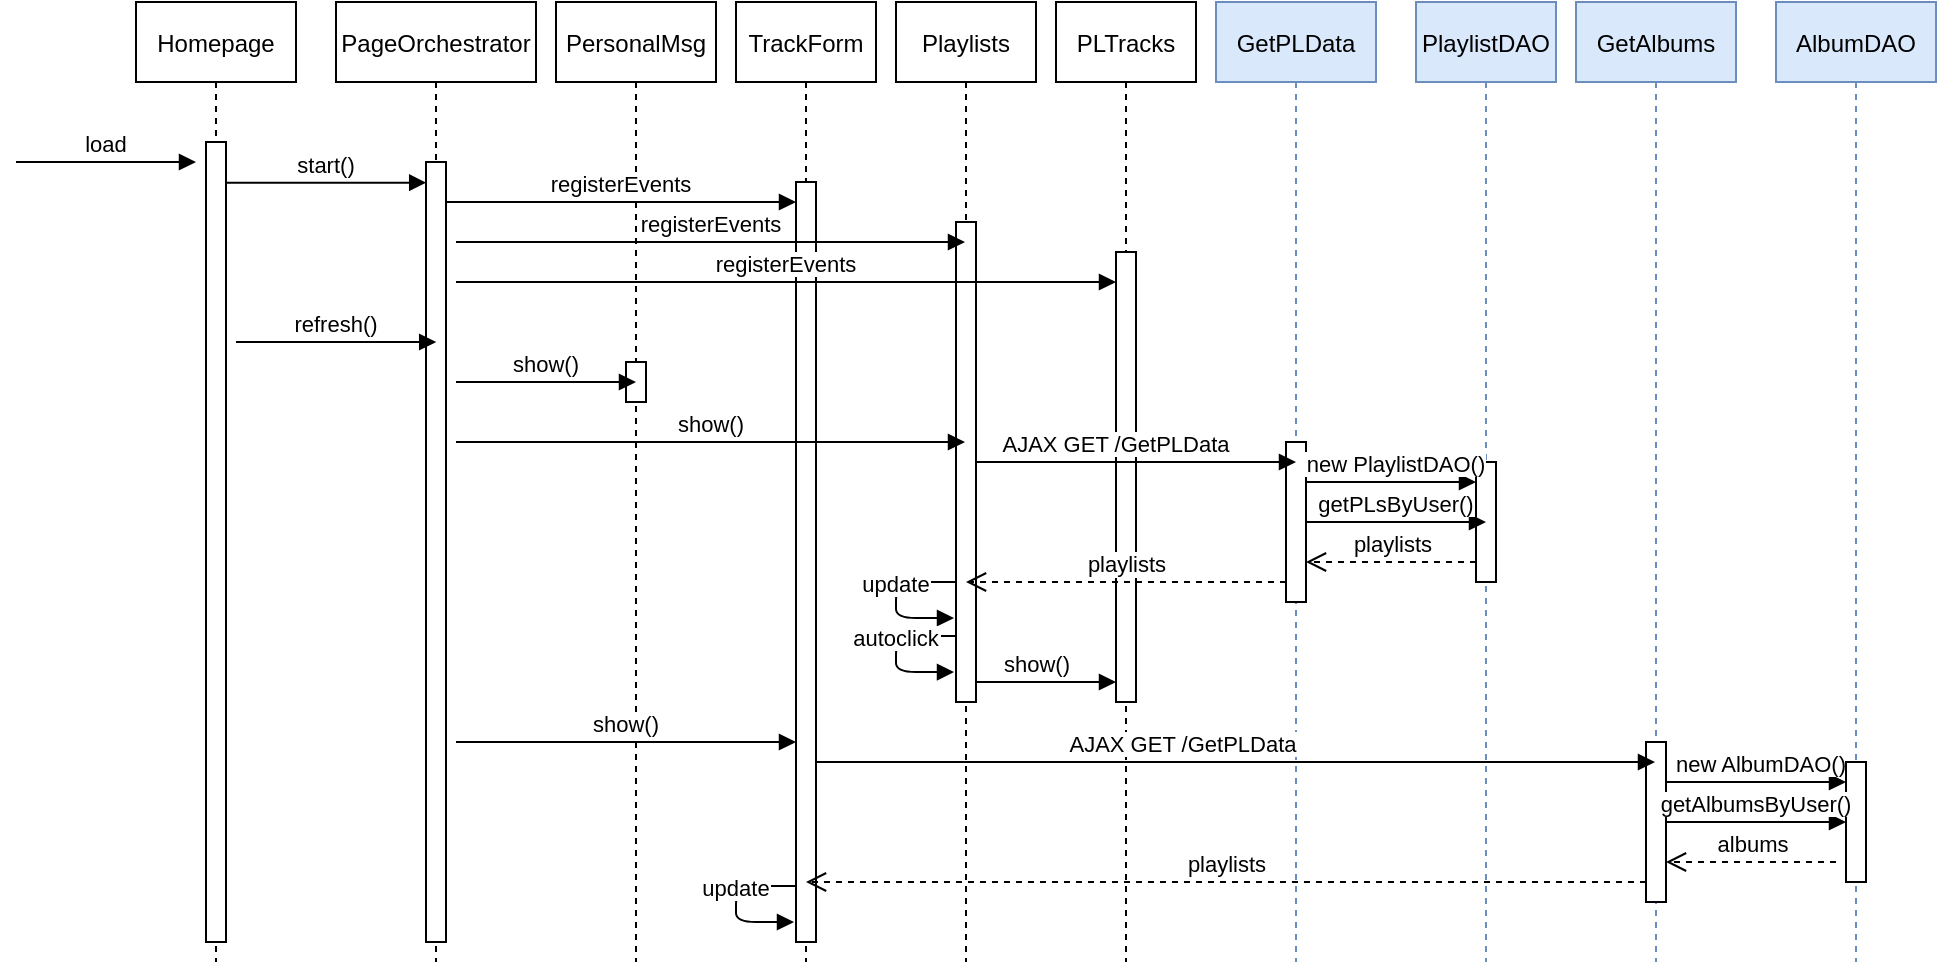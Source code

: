 <mxfile version="14.7.3" type="device"><diagram id="kgpKYQtTHZ0yAKxKKP6v" name="Page-1"><mxGraphModel dx="1185" dy="659" grid="1" gridSize="10" guides="1" tooltips="1" connect="1" arrows="1" fold="1" page="1" pageScale="1" pageWidth="1100" pageHeight="850" math="0" shadow="0"><root><mxCell id="0"/><mxCell id="1" parent="0"/><mxCell id="3nuBFxr9cyL0pnOWT2aG-1" value="Homepage" style="shape=umlLifeline;perimeter=lifelinePerimeter;container=1;collapsible=0;recursiveResize=0;rounded=0;shadow=0;strokeWidth=1;" parent="1" vertex="1"><mxGeometry x="110" y="90" width="80" height="480" as="geometry"/></mxCell><mxCell id="3nuBFxr9cyL0pnOWT2aG-2" value="" style="points=[];perimeter=orthogonalPerimeter;rounded=0;shadow=0;strokeWidth=1;" parent="3nuBFxr9cyL0pnOWT2aG-1" vertex="1"><mxGeometry x="35" y="70" width="10" height="400" as="geometry"/></mxCell><mxCell id="3nuBFxr9cyL0pnOWT2aG-5" value="PageOrchestrator" style="shape=umlLifeline;perimeter=lifelinePerimeter;container=1;collapsible=0;recursiveResize=0;rounded=0;shadow=0;strokeWidth=1;" parent="1" vertex="1"><mxGeometry x="210" y="90" width="100" height="480" as="geometry"/></mxCell><mxCell id="3nuBFxr9cyL0pnOWT2aG-6" value="" style="points=[];perimeter=orthogonalPerimeter;rounded=0;shadow=0;strokeWidth=1;" parent="3nuBFxr9cyL0pnOWT2aG-5" vertex="1"><mxGeometry x="45" y="80" width="10" height="390" as="geometry"/></mxCell><mxCell id="3nuBFxr9cyL0pnOWT2aG-8" value="start()" style="verticalAlign=bottom;endArrow=block;entryX=0.01;entryY=0.051;shadow=0;strokeWidth=1;entryDx=0;entryDy=0;entryPerimeter=0;" parent="1" edge="1"><mxGeometry relative="1" as="geometry"><mxPoint x="155" y="180.32" as="sourcePoint"/><mxPoint x="255.1" y="180.32" as="targetPoint"/></mxGeometry></mxCell><mxCell id="G642u4ZdYP5A9BZXHnk5-1" value="load" style="verticalAlign=bottom;endArrow=block;entryX=0;entryY=0;shadow=0;strokeWidth=1;" edge="1" parent="1"><mxGeometry relative="1" as="geometry"><mxPoint x="50" y="170" as="sourcePoint"/><mxPoint x="140" y="170" as="targetPoint"/></mxGeometry></mxCell><mxCell id="G642u4ZdYP5A9BZXHnk5-5" value="PersonalMsg" style="shape=umlLifeline;perimeter=lifelinePerimeter;container=1;collapsible=0;recursiveResize=0;rounded=0;shadow=0;strokeWidth=1;" vertex="1" parent="1"><mxGeometry x="320" y="90" width="80" height="480" as="geometry"/></mxCell><mxCell id="G642u4ZdYP5A9BZXHnk5-6" value="" style="points=[];perimeter=orthogonalPerimeter;rounded=0;shadow=0;strokeWidth=1;" vertex="1" parent="G642u4ZdYP5A9BZXHnk5-5"><mxGeometry x="35" y="180" width="10" height="20" as="geometry"/></mxCell><mxCell id="G642u4ZdYP5A9BZXHnk5-8" value="TrackForm" style="shape=umlLifeline;perimeter=lifelinePerimeter;container=1;collapsible=0;recursiveResize=0;rounded=0;shadow=0;strokeWidth=1;" vertex="1" parent="1"><mxGeometry x="410" y="90" width="70" height="480" as="geometry"/></mxCell><mxCell id="G642u4ZdYP5A9BZXHnk5-9" value="" style="points=[];perimeter=orthogonalPerimeter;rounded=0;shadow=0;strokeWidth=1;" vertex="1" parent="G642u4ZdYP5A9BZXHnk5-8"><mxGeometry x="30" y="90" width="10" height="380" as="geometry"/></mxCell><mxCell id="G642u4ZdYP5A9BZXHnk5-10" value="Playlists" style="shape=umlLifeline;perimeter=lifelinePerimeter;container=1;collapsible=0;recursiveResize=0;rounded=0;shadow=0;strokeWidth=1;" vertex="1" parent="1"><mxGeometry x="490" y="90" width="70" height="480" as="geometry"/></mxCell><mxCell id="G642u4ZdYP5A9BZXHnk5-11" value="" style="points=[];perimeter=orthogonalPerimeter;rounded=0;shadow=0;strokeWidth=1;" vertex="1" parent="G642u4ZdYP5A9BZXHnk5-10"><mxGeometry x="30" y="110" width="10" height="240" as="geometry"/></mxCell><mxCell id="G642u4ZdYP5A9BZXHnk5-12" value="registerEvents" style="verticalAlign=bottom;endArrow=block;shadow=0;strokeWidth=1;" edge="1" parent="1" target="G642u4ZdYP5A9BZXHnk5-9"><mxGeometry relative="1" as="geometry"><mxPoint x="265" y="190.0" as="sourcePoint"/><mxPoint x="365.1" y="190.0" as="targetPoint"/></mxGeometry></mxCell><mxCell id="G642u4ZdYP5A9BZXHnk5-20" value="PLTracks" style="shape=umlLifeline;perimeter=lifelinePerimeter;container=1;collapsible=0;recursiveResize=0;rounded=0;shadow=0;strokeWidth=1;" vertex="1" parent="1"><mxGeometry x="570" y="90" width="70" height="480" as="geometry"/></mxCell><mxCell id="G642u4ZdYP5A9BZXHnk5-21" value="" style="points=[];perimeter=orthogonalPerimeter;rounded=0;shadow=0;strokeWidth=1;" vertex="1" parent="G642u4ZdYP5A9BZXHnk5-20"><mxGeometry x="30" y="125" width="10" height="225" as="geometry"/></mxCell><mxCell id="G642u4ZdYP5A9BZXHnk5-22" value="registerEvents" style="verticalAlign=bottom;endArrow=block;shadow=0;strokeWidth=1;" edge="1" parent="1" target="G642u4ZdYP5A9BZXHnk5-10"><mxGeometry relative="1" as="geometry"><mxPoint x="270" y="210" as="sourcePoint"/><mxPoint x="370.1" y="210" as="targetPoint"/></mxGeometry></mxCell><mxCell id="G642u4ZdYP5A9BZXHnk5-23" value="registerEvents" style="verticalAlign=bottom;endArrow=block;shadow=0;strokeWidth=1;" edge="1" parent="1" target="G642u4ZdYP5A9BZXHnk5-21"><mxGeometry relative="1" as="geometry"><mxPoint x="270" y="230" as="sourcePoint"/><mxPoint x="370.1" y="230" as="targetPoint"/></mxGeometry></mxCell><mxCell id="G642u4ZdYP5A9BZXHnk5-24" value="show()" style="verticalAlign=bottom;endArrow=block;shadow=0;strokeWidth=1;" edge="1" parent="1"><mxGeometry relative="1" as="geometry"><mxPoint x="270" y="280.0" as="sourcePoint"/><mxPoint x="360" y="280" as="targetPoint"/></mxGeometry></mxCell><mxCell id="G642u4ZdYP5A9BZXHnk5-25" value="refresh()" style="verticalAlign=bottom;endArrow=block;entryX=0.01;entryY=0.051;shadow=0;strokeWidth=1;entryDx=0;entryDy=0;entryPerimeter=0;" edge="1" parent="1"><mxGeometry relative="1" as="geometry"><mxPoint x="160" y="260.0" as="sourcePoint"/><mxPoint x="260.1" y="260.0" as="targetPoint"/></mxGeometry></mxCell><mxCell id="G642u4ZdYP5A9BZXHnk5-27" value="GetPLData" style="shape=umlLifeline;perimeter=lifelinePerimeter;container=1;collapsible=0;recursiveResize=0;rounded=0;shadow=0;strokeWidth=1;fillColor=#dae8fc;strokeColor=#6c8ebf;" vertex="1" parent="1"><mxGeometry x="650" y="90" width="80" height="480" as="geometry"/></mxCell><mxCell id="G642u4ZdYP5A9BZXHnk5-28" value="" style="points=[];perimeter=orthogonalPerimeter;rounded=0;shadow=0;strokeWidth=1;" vertex="1" parent="G642u4ZdYP5A9BZXHnk5-27"><mxGeometry x="35" y="220" width="10" height="80" as="geometry"/></mxCell><mxCell id="G642u4ZdYP5A9BZXHnk5-29" value="PlaylistDAO" style="shape=umlLifeline;perimeter=lifelinePerimeter;container=1;collapsible=0;recursiveResize=0;rounded=0;shadow=0;strokeWidth=1;fillColor=#dae8fc;strokeColor=#6c8ebf;" vertex="1" parent="1"><mxGeometry x="750" y="90" width="70" height="480" as="geometry"/></mxCell><mxCell id="G642u4ZdYP5A9BZXHnk5-30" value="" style="points=[];perimeter=orthogonalPerimeter;rounded=0;shadow=0;strokeWidth=1;" vertex="1" parent="G642u4ZdYP5A9BZXHnk5-29"><mxGeometry x="30" y="230" width="10" height="60" as="geometry"/></mxCell><mxCell id="G642u4ZdYP5A9BZXHnk5-34" value="show()" style="verticalAlign=bottom;endArrow=block;shadow=0;strokeWidth=1;" edge="1" parent="1" target="G642u4ZdYP5A9BZXHnk5-10"><mxGeometry relative="1" as="geometry"><mxPoint x="270" y="310.0" as="sourcePoint"/><mxPoint x="360" y="310" as="targetPoint"/></mxGeometry></mxCell><mxCell id="G642u4ZdYP5A9BZXHnk5-35" value="AJAX GET /GetPLData" style="verticalAlign=bottom;endArrow=block;shadow=0;strokeWidth=1;" edge="1" parent="1"><mxGeometry x="-0.125" relative="1" as="geometry"><mxPoint x="530" y="320" as="sourcePoint"/><mxPoint x="690" y="320" as="targetPoint"/><mxPoint as="offset"/></mxGeometry></mxCell><mxCell id="G642u4ZdYP5A9BZXHnk5-36" value="new PlaylistDAO()" style="verticalAlign=bottom;endArrow=block;shadow=0;strokeWidth=1;" edge="1" parent="1" target="G642u4ZdYP5A9BZXHnk5-30"><mxGeometry x="0.059" relative="1" as="geometry"><mxPoint x="695" y="330" as="sourcePoint"/><mxPoint x="770" y="330" as="targetPoint"/><mxPoint as="offset"/></mxGeometry></mxCell><mxCell id="G642u4ZdYP5A9BZXHnk5-37" value="getPLsByUser()" style="verticalAlign=bottom;endArrow=block;shadow=0;strokeWidth=1;" edge="1" parent="1" source="G642u4ZdYP5A9BZXHnk5-28"><mxGeometry relative="1" as="geometry"><mxPoint x="700" y="350" as="sourcePoint"/><mxPoint x="785" y="350" as="targetPoint"/><mxPoint as="offset"/></mxGeometry></mxCell><mxCell id="G642u4ZdYP5A9BZXHnk5-38" value="GetAlbums" style="shape=umlLifeline;perimeter=lifelinePerimeter;container=1;collapsible=0;recursiveResize=0;rounded=0;shadow=0;strokeWidth=1;fillColor=#dae8fc;strokeColor=#6c8ebf;" vertex="1" parent="1"><mxGeometry x="830" y="90" width="80" height="480" as="geometry"/></mxCell><mxCell id="G642u4ZdYP5A9BZXHnk5-39" value="" style="points=[];perimeter=orthogonalPerimeter;rounded=0;shadow=0;strokeWidth=1;" vertex="1" parent="G642u4ZdYP5A9BZXHnk5-38"><mxGeometry x="35" y="370" width="10" height="50" as="geometry"/></mxCell><mxCell id="G642u4ZdYP5A9BZXHnk5-49" value="" style="points=[];perimeter=orthogonalPerimeter;rounded=0;shadow=0;strokeWidth=1;" vertex="1" parent="G642u4ZdYP5A9BZXHnk5-38"><mxGeometry x="35" y="370" width="10" height="50" as="geometry"/></mxCell><mxCell id="G642u4ZdYP5A9BZXHnk5-52" value="" style="points=[];perimeter=orthogonalPerimeter;rounded=0;shadow=0;strokeWidth=1;" vertex="1" parent="G642u4ZdYP5A9BZXHnk5-38"><mxGeometry x="35" y="370" width="10" height="80" as="geometry"/></mxCell><mxCell id="G642u4ZdYP5A9BZXHnk5-53" value="new AlbumDAO()" style="verticalAlign=bottom;endArrow=block;shadow=0;strokeWidth=1;" edge="1" parent="G642u4ZdYP5A9BZXHnk5-38" target="G642u4ZdYP5A9BZXHnk5-50"><mxGeometry x="0.059" relative="1" as="geometry"><mxPoint x="45" y="390" as="sourcePoint"/><mxPoint x="150" y="390" as="targetPoint"/><mxPoint as="offset"/></mxGeometry></mxCell><mxCell id="G642u4ZdYP5A9BZXHnk5-55" value="albums" style="html=1;verticalAlign=bottom;endArrow=open;dashed=1;endSize=8;" edge="1" parent="G642u4ZdYP5A9BZXHnk5-38" target="G642u4ZdYP5A9BZXHnk5-52"><mxGeometry relative="1" as="geometry"><mxPoint x="130" y="430" as="sourcePoint"/><mxPoint x="50" y="430" as="targetPoint"/></mxGeometry></mxCell><mxCell id="G642u4ZdYP5A9BZXHnk5-40" value="AlbumDAO" style="shape=umlLifeline;perimeter=lifelinePerimeter;container=1;collapsible=0;recursiveResize=0;rounded=0;shadow=0;strokeWidth=1;fillColor=#dae8fc;strokeColor=#6c8ebf;" vertex="1" parent="1"><mxGeometry x="930" y="90" width="80" height="480" as="geometry"/></mxCell><mxCell id="G642u4ZdYP5A9BZXHnk5-42" value="playlists" style="html=1;verticalAlign=bottom;endArrow=open;dashed=1;endSize=8;" edge="1" parent="1" target="G642u4ZdYP5A9BZXHnk5-28"><mxGeometry relative="1" as="geometry"><mxPoint x="780" y="370" as="sourcePoint"/><mxPoint x="700" y="370" as="targetPoint"/></mxGeometry></mxCell><mxCell id="G642u4ZdYP5A9BZXHnk5-43" value="playlists" style="html=1;verticalAlign=bottom;endArrow=open;dashed=1;endSize=8;" edge="1" parent="1" target="G642u4ZdYP5A9BZXHnk5-10"><mxGeometry relative="1" as="geometry"><mxPoint x="685" y="380" as="sourcePoint"/><mxPoint x="600" y="380" as="targetPoint"/></mxGeometry></mxCell><mxCell id="G642u4ZdYP5A9BZXHnk5-44" value="update" style="verticalAlign=bottom;endArrow=block;shadow=0;strokeWidth=1;" edge="1" parent="1"><mxGeometry x="0.039" relative="1" as="geometry"><mxPoint x="520" y="380" as="sourcePoint"/><mxPoint x="519" y="398" as="targetPoint"/><mxPoint as="offset"/><Array as="points"><mxPoint x="490" y="380"/><mxPoint x="490" y="398"/></Array></mxGeometry></mxCell><mxCell id="G642u4ZdYP5A9BZXHnk5-45" value="autoclick" style="verticalAlign=bottom;endArrow=block;shadow=0;strokeWidth=1;entryX=-0.1;entryY=0.943;entryDx=0;entryDy=0;entryPerimeter=0;" edge="1" parent="1"><mxGeometry x="0.039" relative="1" as="geometry"><mxPoint x="520" y="407" as="sourcePoint"/><mxPoint x="519" y="425.03" as="targetPoint"/><mxPoint as="offset"/><Array as="points"><mxPoint x="490" y="407"/><mxPoint x="490" y="425"/></Array></mxGeometry></mxCell><mxCell id="G642u4ZdYP5A9BZXHnk5-46" value="show()" style="verticalAlign=bottom;endArrow=block;shadow=0;strokeWidth=1;" edge="1" parent="1"><mxGeometry x="-0.125" relative="1" as="geometry"><mxPoint x="530" y="430" as="sourcePoint"/><mxPoint x="600" y="430" as="targetPoint"/><mxPoint as="offset"/></mxGeometry></mxCell><mxCell id="G642u4ZdYP5A9BZXHnk5-47" value="show()" style="verticalAlign=bottom;endArrow=block;shadow=0;strokeWidth=1;" edge="1" parent="1" target="G642u4ZdYP5A9BZXHnk5-9"><mxGeometry relative="1" as="geometry"><mxPoint x="270" y="460" as="sourcePoint"/><mxPoint x="360" y="460" as="targetPoint"/></mxGeometry></mxCell><mxCell id="G642u4ZdYP5A9BZXHnk5-48" value="AJAX GET /GetPLData" style="verticalAlign=bottom;endArrow=block;shadow=0;strokeWidth=1;" edge="1" parent="1" target="G642u4ZdYP5A9BZXHnk5-38"><mxGeometry x="-0.125" relative="1" as="geometry"><mxPoint x="450" y="470" as="sourcePoint"/><mxPoint x="610" y="470" as="targetPoint"/><mxPoint as="offset"/></mxGeometry></mxCell><mxCell id="G642u4ZdYP5A9BZXHnk5-50" value="" style="points=[];perimeter=orthogonalPerimeter;rounded=0;shadow=0;strokeWidth=1;" vertex="1" parent="1"><mxGeometry x="965" y="470" width="10" height="60" as="geometry"/></mxCell><mxCell id="G642u4ZdYP5A9BZXHnk5-57" value="getAlbumsByUser()" style="verticalAlign=bottom;endArrow=block;shadow=0;strokeWidth=1;" edge="1" parent="1"><mxGeometry relative="1" as="geometry"><mxPoint x="875" y="500" as="sourcePoint"/><mxPoint x="965" y="500" as="targetPoint"/><mxPoint as="offset"/></mxGeometry></mxCell><mxCell id="G642u4ZdYP5A9BZXHnk5-58" value="playlists" style="html=1;verticalAlign=bottom;endArrow=open;dashed=1;endSize=8;" edge="1" parent="1" target="G642u4ZdYP5A9BZXHnk5-8"><mxGeometry relative="1" as="geometry"><mxPoint x="864.99" y="530" as="sourcePoint"/><mxPoint x="705.014" y="530" as="targetPoint"/></mxGeometry></mxCell><mxCell id="G642u4ZdYP5A9BZXHnk5-59" value="update" style="verticalAlign=bottom;endArrow=block;shadow=0;strokeWidth=1;" edge="1" parent="1"><mxGeometry x="0.039" relative="1" as="geometry"><mxPoint x="440" y="532" as="sourcePoint"/><mxPoint x="439" y="550" as="targetPoint"/><mxPoint as="offset"/><Array as="points"><mxPoint x="410" y="532"/><mxPoint x="410" y="550"/></Array></mxGeometry></mxCell></root></mxGraphModel></diagram></mxfile>
